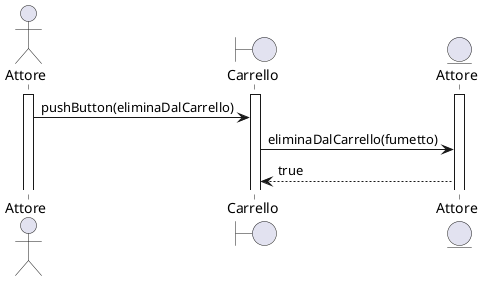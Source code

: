@startuml

    actor Attore
    boundary Carrello
    entity Attore as AttoreE

    activate Attore
    activate AttoreE
    activate Carrello
    Attore -> Carrello : pushButton(eliminaDalCarrello)
    Carrello -> AttoreE : eliminaDalCarrello(fumetto)
    AttoreE --> Carrello : true

@enduml